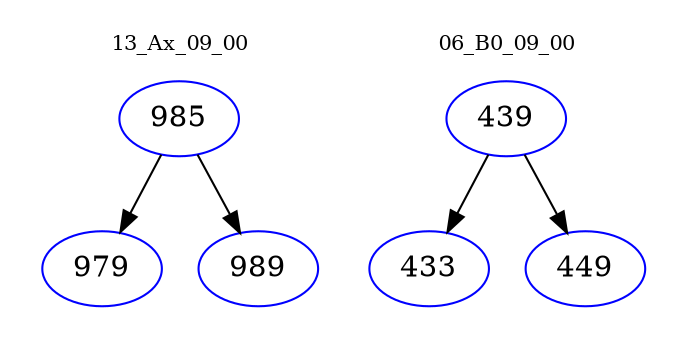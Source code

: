 digraph{
subgraph cluster_0 {
color = white
label = "13_Ax_09_00";
fontsize=10;
T0_985 [label="985", color="blue"]
T0_985 -> T0_979 [color="black"]
T0_979 [label="979", color="blue"]
T0_985 -> T0_989 [color="black"]
T0_989 [label="989", color="blue"]
}
subgraph cluster_1 {
color = white
label = "06_B0_09_00";
fontsize=10;
T1_439 [label="439", color="blue"]
T1_439 -> T1_433 [color="black"]
T1_433 [label="433", color="blue"]
T1_439 -> T1_449 [color="black"]
T1_449 [label="449", color="blue"]
}
}
